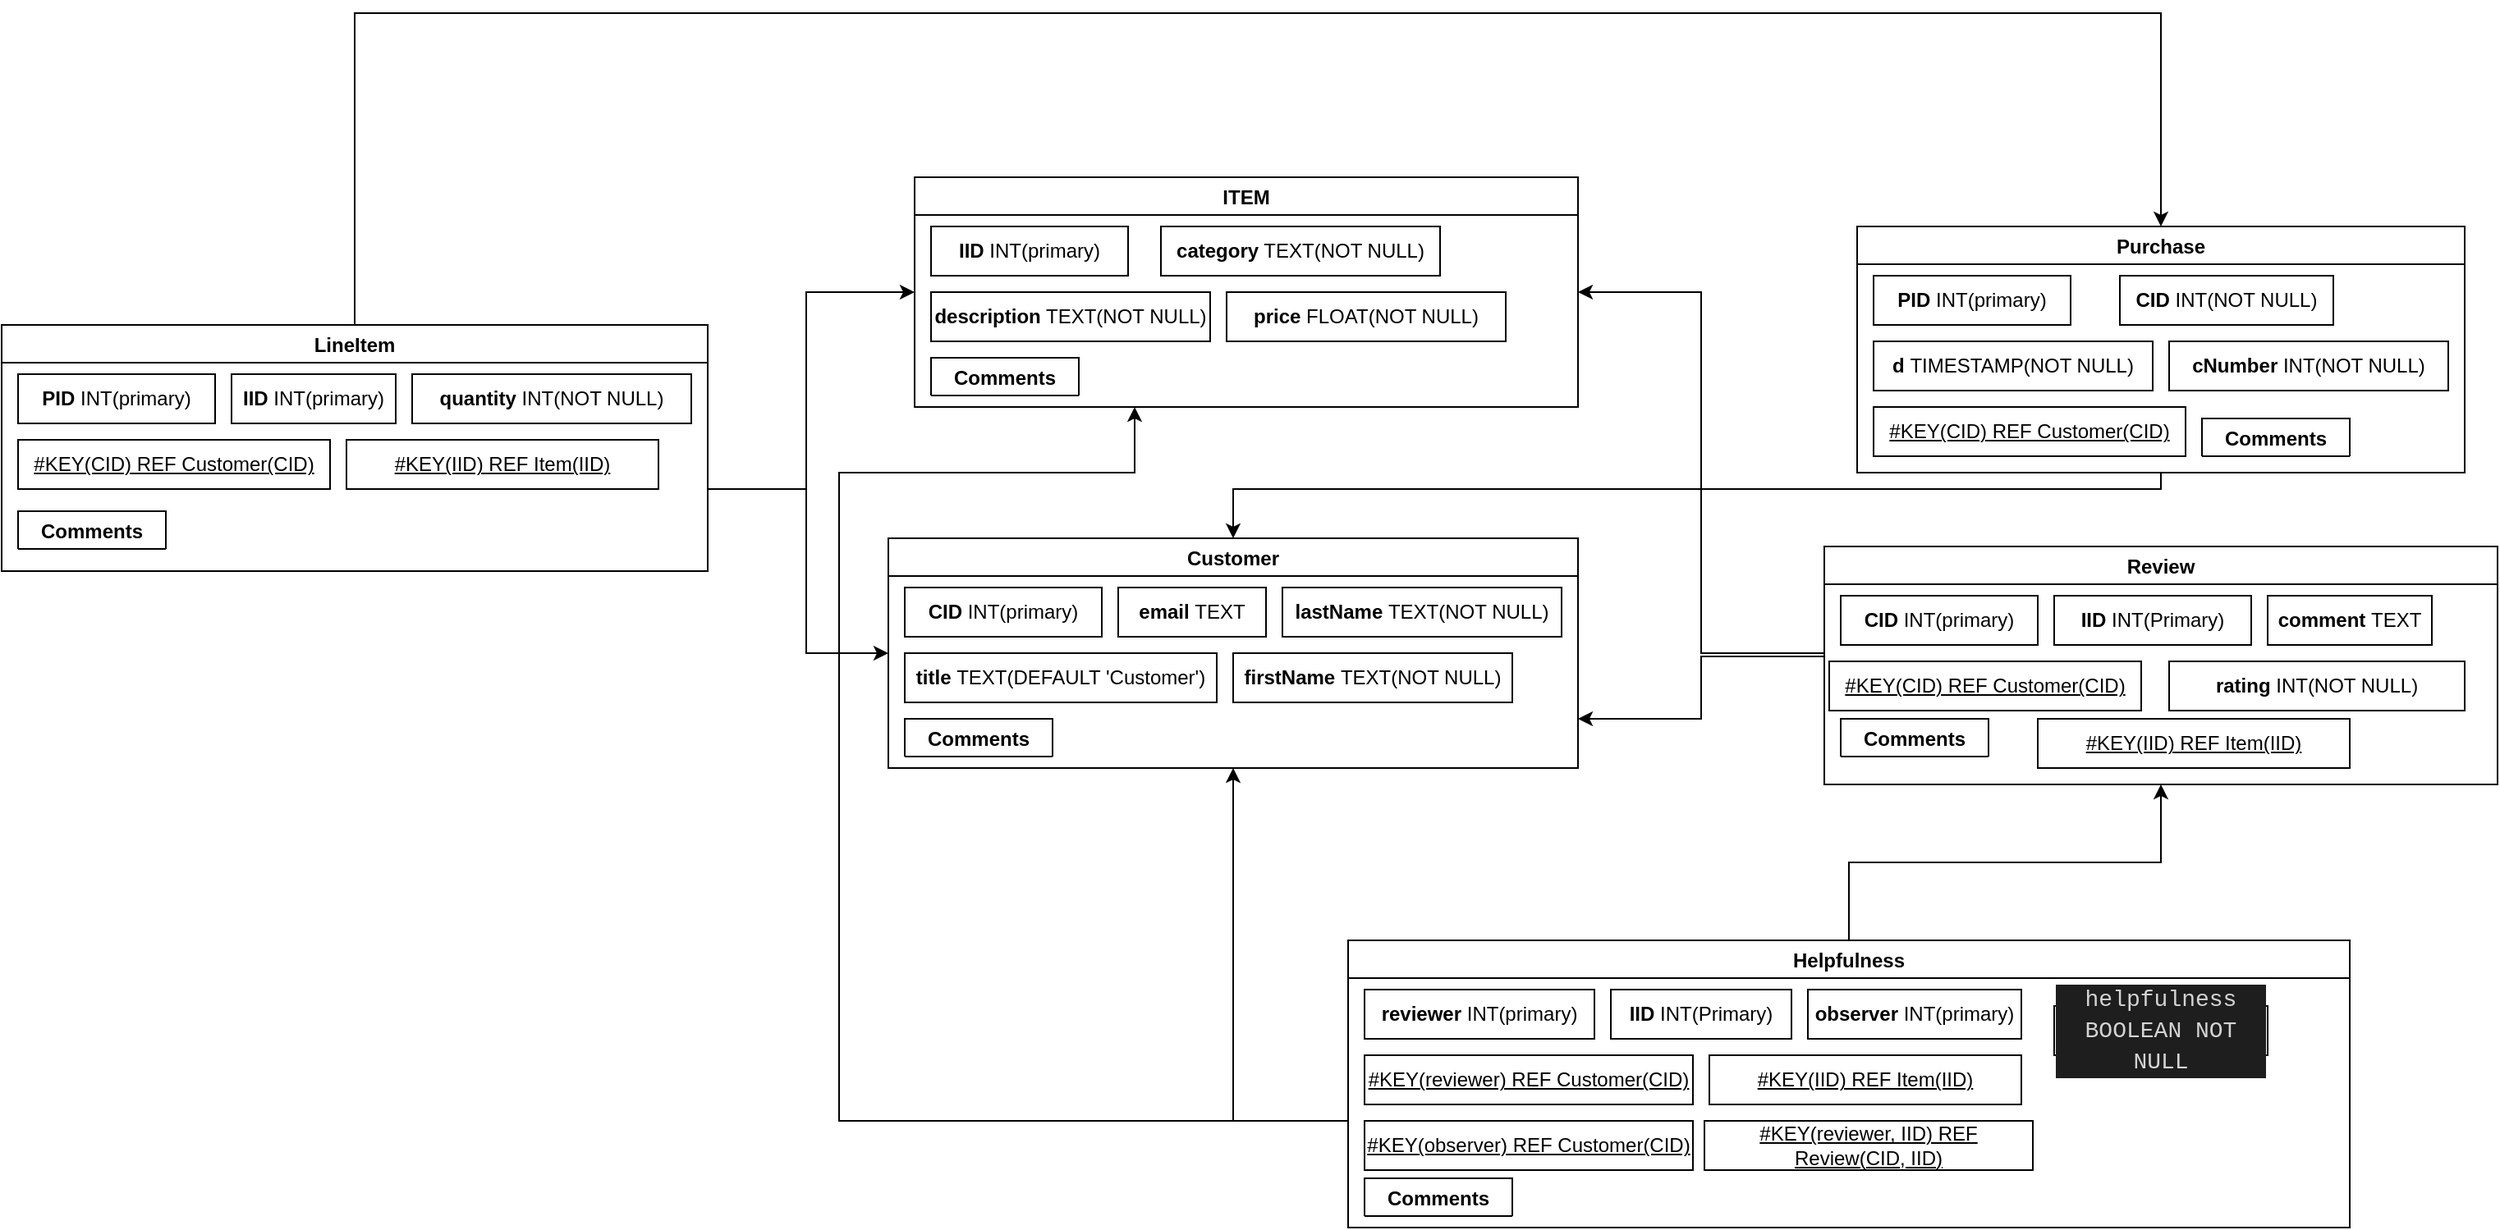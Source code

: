 <mxfile>
    <diagram id="Ks142zg4lt9CwBusJtRZ" name="Page-1">
        <mxGraphModel dx="1032" dy="1436" grid="1" gridSize="10" guides="1" tooltips="1" connect="1" arrows="1" fold="1" page="1" pageScale="1" pageWidth="827" pageHeight="1169" math="0" shadow="0">
            <root>
                <mxCell id="0"/>
                <mxCell id="1" parent="0"/>
                <mxCell id="3" value="ITEM" style="swimlane;" parent="1" vertex="1">
                    <mxGeometry x="586" y="20" width="404" height="140" as="geometry"/>
                </mxCell>
                <mxCell id="5" value="&lt;b&gt;IID&lt;/b&gt; INT(primary)" style="rounded=0;whiteSpace=wrap;html=1;" parent="3" vertex="1">
                    <mxGeometry x="10" y="30" width="120" height="30" as="geometry"/>
                </mxCell>
                <mxCell id="6" value="&lt;b&gt;category&lt;/b&gt; TEXT(NOT NULL)" style="rounded=0;whiteSpace=wrap;html=1;" parent="3" vertex="1">
                    <mxGeometry x="150" y="30" width="170" height="30" as="geometry"/>
                </mxCell>
                <mxCell id="7" value="&lt;b&gt;description&lt;/b&gt; TEXT(NOT NULL)" style="rounded=0;whiteSpace=wrap;html=1;" parent="3" vertex="1">
                    <mxGeometry x="10" y="70" width="170" height="30" as="geometry"/>
                </mxCell>
                <mxCell id="8" value="&lt;b&gt;price &lt;/b&gt;FLOAT(NOT NULL)" style="rounded=0;whiteSpace=wrap;html=1;" parent="3" vertex="1">
                    <mxGeometry x="190" y="70" width="170" height="30" as="geometry"/>
                </mxCell>
                <mxCell id="77" value="Comments" style="swimlane;" parent="3" vertex="1" collapsed="1">
                    <mxGeometry x="10" y="110" width="90" height="23" as="geometry">
                        <mxRectangle x="-230" y="420" width="420" height="80" as="alternateBounds"/>
                    </mxGeometry>
                </mxCell>
                <mxCell id="31" value="&lt;div&gt;-- An item for sale.&lt;/div&gt;&lt;div&gt;-- IID is the item's ID, category describes the kind of item it is, description&lt;/div&gt;&lt;div&gt;-- gives further details about the item, and price is its current price.&lt;/div&gt;" style="text;html=1;align=left;verticalAlign=middle;resizable=0;points=[];autosize=1;strokeColor=none;" parent="77" vertex="1">
                    <mxGeometry x="5" y="30" width="400" height="50" as="geometry"/>
                </mxCell>
                <mxCell id="10" value="Customer" style="swimlane;" parent="1" vertex="1">
                    <mxGeometry x="570" y="240" width="420" height="140" as="geometry">
                        <mxRectangle x="260" y="340" width="90" height="23" as="alternateBounds"/>
                    </mxGeometry>
                </mxCell>
                <mxCell id="11" value="&lt;b&gt;CID &lt;/b&gt;INT(primary)" style="rounded=0;whiteSpace=wrap;html=1;" parent="10" vertex="1">
                    <mxGeometry x="10" y="30" width="120" height="30" as="geometry"/>
                </mxCell>
                <mxCell id="12" value="&lt;b&gt;email &lt;/b&gt;TEXT" style="rounded=0;whiteSpace=wrap;html=1;" parent="10" vertex="1">
                    <mxGeometry x="140" y="30" width="90" height="30" as="geometry"/>
                </mxCell>
                <mxCell id="13" value="&lt;b&gt;lastName &lt;/b&gt;TEXT(NOT NULL)" style="rounded=0;whiteSpace=wrap;html=1;" parent="10" vertex="1">
                    <mxGeometry x="240" y="30" width="170" height="30" as="geometry"/>
                </mxCell>
                <mxCell id="14" value="&lt;b&gt;firstName &lt;/b&gt;TEXT(NOT NULL)" style="rounded=0;whiteSpace=wrap;html=1;" parent="10" vertex="1">
                    <mxGeometry x="210" y="70" width="170" height="30" as="geometry"/>
                </mxCell>
                <mxCell id="15" value="&lt;b&gt;title &lt;/b&gt;TEXT(DEFAULT 'Customer')" style="rounded=0;whiteSpace=wrap;html=1;" parent="10" vertex="1">
                    <mxGeometry x="10" y="70" width="190" height="30" as="geometry"/>
                </mxCell>
                <mxCell id="81" style="edgeStyle=orthogonalEdgeStyle;rounded=0;orthogonalLoop=1;jettySize=auto;html=1;" parent="1" source="16" target="10" edge="1">
                    <mxGeometry relative="1" as="geometry">
                        <Array as="points">
                            <mxPoint x="1345" y="210"/>
                            <mxPoint x="780" y="210"/>
                        </Array>
                    </mxGeometry>
                </mxCell>
                <mxCell id="16" value="Purchase" style="swimlane;startSize=23;" parent="1" vertex="1">
                    <mxGeometry x="1160" y="50" width="370" height="150" as="geometry"/>
                </mxCell>
                <mxCell id="17" value="&lt;b&gt;PID&amp;nbsp;&lt;/b&gt;INT(primary)" style="rounded=0;whiteSpace=wrap;html=1;" parent="16" vertex="1">
                    <mxGeometry x="10" y="30" width="120" height="30" as="geometry"/>
                </mxCell>
                <mxCell id="19" value="&lt;b&gt;d &lt;/b&gt;TIMESTAMP(NOT NULL)" style="rounded=0;whiteSpace=wrap;html=1;" parent="16" vertex="1">
                    <mxGeometry x="10" y="70" width="170" height="30" as="geometry"/>
                </mxCell>
                <mxCell id="20" value="&lt;b&gt;cNumber &lt;/b&gt;INT(NOT NULL)" style="rounded=0;whiteSpace=wrap;html=1;" parent="16" vertex="1">
                    <mxGeometry x="190" y="70" width="170" height="30" as="geometry"/>
                </mxCell>
                <mxCell id="21" value="&lt;u&gt;#KEY(CID) REF Customer(CID)&lt;/u&gt;" style="rounded=0;whiteSpace=wrap;html=1;" parent="16" vertex="1">
                    <mxGeometry x="10" y="110" width="190" height="30" as="geometry"/>
                </mxCell>
                <mxCell id="22" value="&lt;b&gt;CID &lt;/b&gt;INT(NOT NULL)" style="rounded=0;whiteSpace=wrap;html=1;" parent="16" vertex="1">
                    <mxGeometry x="160" y="30" width="130" height="30" as="geometry"/>
                </mxCell>
                <mxCell id="78" value="Comments" style="swimlane;" parent="16" vertex="1" collapsed="1">
                    <mxGeometry x="210" y="117" width="90" height="23" as="geometry">
                        <mxRectangle x="1150" y="560" width="420" height="130" as="alternateBounds"/>
                    </mxGeometry>
                </mxCell>
                <mxCell id="29" value="&lt;div&gt;-- A purchase by a customer.&lt;/div&gt;&lt;div&gt;-- (This could also be called an &quot;order&quot;, but order is a keyword in SQL.)&lt;/div&gt;&lt;div&gt;-- PID is the ID for this purchase, CID is the ID of the customer who made&amp;nbsp;&lt;/div&gt;&lt;div&gt;-- the purchase, d is the date on which the purchase was made, cNumber is&amp;nbsp;&lt;/div&gt;&lt;div&gt;-- the credit card (and card is the name of the credit card company) to&amp;nbsp;&lt;/div&gt;&lt;div&gt;-- which the purchase was billed.&lt;/div&gt;" style="text;html=1;strokeColor=none;fillColor=none;align=left;verticalAlign=middle;whiteSpace=wrap;rounded=0;" parent="78" vertex="1">
                    <mxGeometry x="6" y="25" width="414" height="100" as="geometry"/>
                </mxCell>
                <mxCell id="65" style="edgeStyle=orthogonalEdgeStyle;rounded=0;orthogonalLoop=1;jettySize=auto;html=1;entryX=0;entryY=0.5;entryDx=0;entryDy=0;exitX=1;exitY=0.5;exitDx=0;exitDy=0;" parent="1" source="23" target="10" edge="1">
                    <mxGeometry relative="1" as="geometry">
                        <Array as="points">
                            <mxPoint x="460" y="210"/>
                            <mxPoint x="520" y="210"/>
                            <mxPoint x="520" y="310"/>
                        </Array>
                    </mxGeometry>
                </mxCell>
                <mxCell id="71" style="edgeStyle=orthogonalEdgeStyle;rounded=0;orthogonalLoop=1;jettySize=auto;html=1;entryX=0;entryY=0.5;entryDx=0;entryDy=0;exitX=1;exitY=0.5;exitDx=0;exitDy=0;" parent="1" source="23" target="3" edge="1">
                    <mxGeometry relative="1" as="geometry">
                        <Array as="points">
                            <mxPoint x="460" y="210"/>
                            <mxPoint x="520" y="210"/>
                            <mxPoint x="520" y="90"/>
                        </Array>
                    </mxGeometry>
                </mxCell>
                <mxCell id="84" style="edgeStyle=orthogonalEdgeStyle;rounded=0;orthogonalLoop=1;jettySize=auto;html=1;entryX=0.5;entryY=0;entryDx=0;entryDy=0;" parent="1" source="23" target="16" edge="1">
                    <mxGeometry relative="1" as="geometry">
                        <Array as="points">
                            <mxPoint x="245" y="-80"/>
                            <mxPoint x="1345" y="-80"/>
                        </Array>
                    </mxGeometry>
                </mxCell>
                <mxCell id="23" value="LineItem" style="swimlane;startSize=23;" parent="1" vertex="1">
                    <mxGeometry x="30" y="110" width="430" height="150" as="geometry"/>
                </mxCell>
                <mxCell id="24" value="&lt;b&gt;PID&amp;nbsp;&lt;/b&gt;INT(primary)" style="rounded=0;whiteSpace=wrap;html=1;" parent="23" vertex="1">
                    <mxGeometry x="10" y="30" width="120" height="30" as="geometry"/>
                </mxCell>
                <mxCell id="26" value="&lt;b&gt;quantity&amp;nbsp;&lt;/b&gt;INT(NOT NULL)" style="rounded=0;whiteSpace=wrap;html=1;" parent="23" vertex="1">
                    <mxGeometry x="250" y="30" width="170" height="30" as="geometry"/>
                </mxCell>
                <mxCell id="27" value="&lt;u&gt;#KEY(CID) REF Customer(CID)&lt;/u&gt;" style="rounded=0;whiteSpace=wrap;html=1;" vertex="1" parent="23">
                    <mxGeometry x="10" y="70" width="190" height="30" as="geometry"/>
                </mxCell>
                <mxCell id="28" value="&lt;b&gt;IID &lt;/b&gt;INT(primary)" style="rounded=0;whiteSpace=wrap;html=1;" parent="23" vertex="1">
                    <mxGeometry x="140" y="30" width="100" height="30" as="geometry"/>
                </mxCell>
                <mxCell id="40" value="&lt;u&gt;#KEY(IID) REF Item(IID)&lt;/u&gt;" style="rounded=0;whiteSpace=wrap;html=1;" parent="23" vertex="1">
                    <mxGeometry x="210" y="70" width="190" height="30" as="geometry"/>
                </mxCell>
                <mxCell id="76" value="Comments" style="swimlane;" parent="23" vertex="1" collapsed="1">
                    <mxGeometry x="10" y="113.5" width="90" height="23" as="geometry">
                        <mxRectangle x="-300" y="460" width="420" height="90" as="alternateBounds"/>
                    </mxGeometry>
                </mxCell>
                <mxCell id="32" value="&lt;div&gt;-- A line item on a particular purchase.&lt;/div&gt;&lt;div&gt;-- PID is the purchase ID, IID is the item that was ordered, quantity indicates&lt;/div&gt;&lt;div&gt;-- how many of it were ordered.&amp;nbsp; (For instance, a customer might order three&lt;/div&gt;&lt;div&gt;-- of the same t-shirt.)&lt;/div&gt;" style="text;html=1;align=left;verticalAlign=middle;resizable=0;points=[];autosize=1;strokeColor=none;" parent="76" vertex="1">
                    <mxGeometry y="30" width="420" height="60" as="geometry"/>
                </mxCell>
                <mxCell id="67" style="edgeStyle=orthogonalEdgeStyle;rounded=0;orthogonalLoop=1;jettySize=auto;html=1;entryX=1;entryY=0.5;entryDx=0;entryDy=0;" parent="1" source="33" target="3" edge="1">
                    <mxGeometry relative="1" as="geometry">
                        <Array as="points">
                            <mxPoint x="1065" y="310"/>
                            <mxPoint x="1065" y="90"/>
                        </Array>
                    </mxGeometry>
                </mxCell>
                <mxCell id="68" style="edgeStyle=orthogonalEdgeStyle;rounded=0;orthogonalLoop=1;jettySize=auto;html=1;" parent="1" source="33" edge="1">
                    <mxGeometry relative="1" as="geometry">
                        <mxPoint x="990" y="350" as="targetPoint"/>
                        <Array as="points">
                            <mxPoint x="1065" y="312"/>
                            <mxPoint x="1065" y="350"/>
                        </Array>
                    </mxGeometry>
                </mxCell>
                <mxCell id="33" value="Review" style="swimlane;startSize=23;" parent="1" vertex="1">
                    <mxGeometry x="1140" y="245" width="410" height="145" as="geometry"/>
                </mxCell>
                <mxCell id="34" value="&lt;b&gt;CID&amp;nbsp;&lt;/b&gt;INT(primary)" style="rounded=0;whiteSpace=wrap;html=1;" parent="33" vertex="1">
                    <mxGeometry x="10" y="30" width="120" height="30" as="geometry"/>
                </mxCell>
                <mxCell id="35" value="&lt;b&gt;comment &lt;/b&gt;TEXT" style="rounded=0;whiteSpace=wrap;html=1;" parent="33" vertex="1">
                    <mxGeometry x="270" y="30" width="100" height="30" as="geometry"/>
                </mxCell>
                <mxCell id="37" value="&lt;u&gt;#KEY(CID) REF Customer(CID)&lt;/u&gt;" style="rounded=0;whiteSpace=wrap;html=1;" parent="33" vertex="1">
                    <mxGeometry x="3" y="70" width="190" height="30" as="geometry"/>
                </mxCell>
                <mxCell id="38" value="&lt;b&gt;IID&amp;nbsp;&lt;/b&gt;INT(Primary)" style="rounded=0;whiteSpace=wrap;html=1;" parent="33" vertex="1">
                    <mxGeometry x="140" y="30" width="120" height="30" as="geometry"/>
                </mxCell>
                <mxCell id="43" value="&lt;u&gt;#KEY(IID) REF Item(IID)&lt;/u&gt;" style="rounded=0;whiteSpace=wrap;html=1;" parent="33" vertex="1">
                    <mxGeometry x="130" y="105" width="190" height="30" as="geometry"/>
                </mxCell>
                <mxCell id="79" value="Comments" style="swimlane;" parent="33" vertex="1" collapsed="1">
                    <mxGeometry x="10" y="105" width="90" height="23" as="geometry">
                        <mxRectangle x="1090" y="540" width="420" height="100" as="alternateBounds"/>
                    </mxGeometry>
                </mxCell>
                <mxCell id="39" value="&lt;div&gt;-- A customer's review of an item.&lt;/div&gt;&lt;div&gt;-- CID is the ID of the customer who gave the review, IID is ID of the item&lt;/div&gt;&lt;div&gt;-- that they reviewed, number is a numeric rating, and comment is a review&lt;/div&gt;&lt;div&gt;-- comment that they may have given along with the rating.&lt;/div&gt;" style="text;html=1;strokeColor=none;fillColor=none;align=left;verticalAlign=middle;whiteSpace=wrap;rounded=0;" parent="79" vertex="1">
                    <mxGeometry y="30" width="414" height="60" as="geometry"/>
                </mxCell>
                <mxCell id="87" value="&lt;b&gt;rating &lt;/b&gt;INT(NOT NULL)" style="rounded=0;whiteSpace=wrap;html=1;" parent="33" vertex="1">
                    <mxGeometry x="210" y="70" width="180" height="30" as="geometry"/>
                </mxCell>
                <mxCell id="72" style="edgeStyle=orthogonalEdgeStyle;rounded=0;orthogonalLoop=1;jettySize=auto;html=1;" parent="1" source="44" edge="1">
                    <mxGeometry relative="1" as="geometry">
                        <mxPoint x="720" y="160" as="targetPoint"/>
                        <Array as="points">
                            <mxPoint x="540" y="595"/>
                            <mxPoint x="540" y="200"/>
                            <mxPoint x="720" y="200"/>
                            <mxPoint x="720" y="160"/>
                        </Array>
                    </mxGeometry>
                </mxCell>
                <mxCell id="73" style="edgeStyle=orthogonalEdgeStyle;rounded=0;orthogonalLoop=1;jettySize=auto;html=1;entryX=0.5;entryY=1;entryDx=0;entryDy=0;" parent="1" source="44" target="10" edge="1">
                    <mxGeometry relative="1" as="geometry">
                        <Array as="points">
                            <mxPoint x="780" y="595"/>
                        </Array>
                    </mxGeometry>
                </mxCell>
                <mxCell id="74" style="edgeStyle=orthogonalEdgeStyle;rounded=0;orthogonalLoop=1;jettySize=auto;html=1;entryX=0.5;entryY=1;entryDx=0;entryDy=0;" parent="1" source="44" target="33" edge="1">
                    <mxGeometry relative="1" as="geometry"/>
                </mxCell>
                <mxCell id="44" value="Helpfulness" style="swimlane;startSize=23;" parent="1" vertex="1">
                    <mxGeometry x="850" y="485" width="610" height="175" as="geometry"/>
                </mxCell>
                <mxCell id="45" value="&lt;b&gt;reviewer&amp;nbsp;&lt;/b&gt;INT(primary)" style="rounded=0;whiteSpace=wrap;html=1;" parent="44" vertex="1">
                    <mxGeometry x="10" y="30" width="140" height="30" as="geometry"/>
                </mxCell>
                <mxCell id="46" value="&lt;b&gt;observer &lt;/b&gt;INT(primary)" style="rounded=0;whiteSpace=wrap;html=1;" parent="44" vertex="1">
                    <mxGeometry x="280" y="30" width="130" height="30" as="geometry"/>
                </mxCell>
                <mxCell id="47" value="&lt;u&gt;#KEY(reviewer)&amp;nbsp;REF Customer(CID)&lt;/u&gt;" style="rounded=0;whiteSpace=wrap;html=1;" parent="44" vertex="1">
                    <mxGeometry x="10" y="70" width="200" height="30" as="geometry"/>
                </mxCell>
                <mxCell id="48" value="&lt;b&gt;IID&amp;nbsp;&lt;/b&gt;INT(Primary)" style="rounded=0;whiteSpace=wrap;html=1;" parent="44" vertex="1">
                    <mxGeometry x="160" y="30" width="110" height="30" as="geometry"/>
                </mxCell>
                <mxCell id="50" value="&lt;u&gt;#KEY(IID) REF Item(IID)&lt;/u&gt;" style="rounded=0;whiteSpace=wrap;html=1;" parent="44" vertex="1">
                    <mxGeometry x="220" y="70" width="190" height="30" as="geometry"/>
                </mxCell>
                <mxCell id="52" value="&lt;u&gt;#KEY(observer)&amp;nbsp;REF Customer(CID)&lt;/u&gt;" style="rounded=0;whiteSpace=wrap;html=1;" parent="44" vertex="1">
                    <mxGeometry x="10" y="110" width="200" height="30" as="geometry"/>
                </mxCell>
                <mxCell id="53" value="&lt;u&gt;#KEY(reviewer, IID)&amp;nbsp;REF Review(CID, IID)&lt;/u&gt;" style="rounded=0;whiteSpace=wrap;html=1;" parent="44" vertex="1">
                    <mxGeometry x="217" y="110" width="200" height="30" as="geometry"/>
                </mxCell>
                <mxCell id="82" value="Comments" style="swimlane;" parent="44" vertex="1" collapsed="1">
                    <mxGeometry x="10" y="145" width="90" height="23" as="geometry">
                        <mxRectangle x="620" y="870" width="420" height="100" as="alternateBounds"/>
                    </mxGeometry>
                </mxCell>
                <mxCell id="49" value="&lt;div&gt;-- A customer's review of an item.&lt;/div&gt;&lt;div&gt;-- CID is the ID of the customer who gave the review, IID is ID of the item&lt;/div&gt;&lt;div&gt;-- that they reviewed, number is a numeric rating, and comment is a review&lt;/div&gt;&lt;div&gt;-- comment that they may have given along with the rating.&lt;/div&gt;" style="text;html=1;strokeColor=none;fillColor=none;align=left;verticalAlign=middle;whiteSpace=wrap;rounded=0;" parent="82" vertex="1">
                    <mxGeometry y="30" width="414" height="60" as="geometry"/>
                </mxCell>
                <mxCell id="88" value="&lt;div style=&quot;color: rgb(212 , 212 , 212) ; background-color: rgb(30 , 30 , 30) ; font-family: &amp;#34;consolas&amp;#34; , &amp;#34;courier new&amp;#34; , monospace ; font-size: 14px ; line-height: 19px&quot;&gt;helpfulness BOOLEAN NOT NULL&lt;/div&gt;" style="rounded=0;whiteSpace=wrap;html=1;" parent="44" vertex="1">
                    <mxGeometry x="430" y="40" width="130" height="30" as="geometry"/>
                </mxCell>
                <mxCell id="75" value="Comments" style="swimlane;" parent="1" vertex="1" collapsed="1">
                    <mxGeometry x="580" y="350" width="90" height="23" as="geometry">
                        <mxRectangle x="-200" y="440" width="420" height="130" as="alternateBounds"/>
                    </mxGeometry>
                </mxCell>
                <mxCell id="30" value="&lt;div&gt;-- A customer.&lt;/div&gt;&lt;div&gt;-- CID is the customer's ID, email is their email address, lastName and&lt;/div&gt;&lt;div&gt;-- firstName make up their name, and title is the title by which they prefer&lt;/div&gt;&lt;div&gt;-- to be addressed, e.g., 'Ms', 'Dr.'.&amp;nbsp; It may or may not include punctuation,&lt;/div&gt;&lt;div&gt;-- and could be any string the customer wishes -- it need not be a standard&amp;nbsp;&lt;/div&gt;&lt;div&gt;-- title.&lt;/div&gt;" style="text;html=1;align=left;verticalAlign=middle;resizable=0;points=[];autosize=1;strokeColor=none;" parent="75" vertex="1">
                    <mxGeometry y="30" width="410" height="90" as="geometry"/>
                </mxCell>
            </root>
        </mxGraphModel>
    </diagram>
</mxfile>